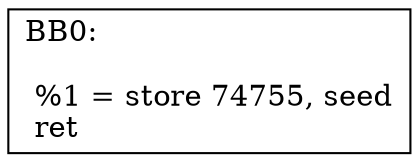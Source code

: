 digraph "CFG for 'Initrand' function" {
BB0 [shape=record,
    label="{BB0:\l\l
             %1 = store 74755, seed\l
             ret\l
             }"];
}